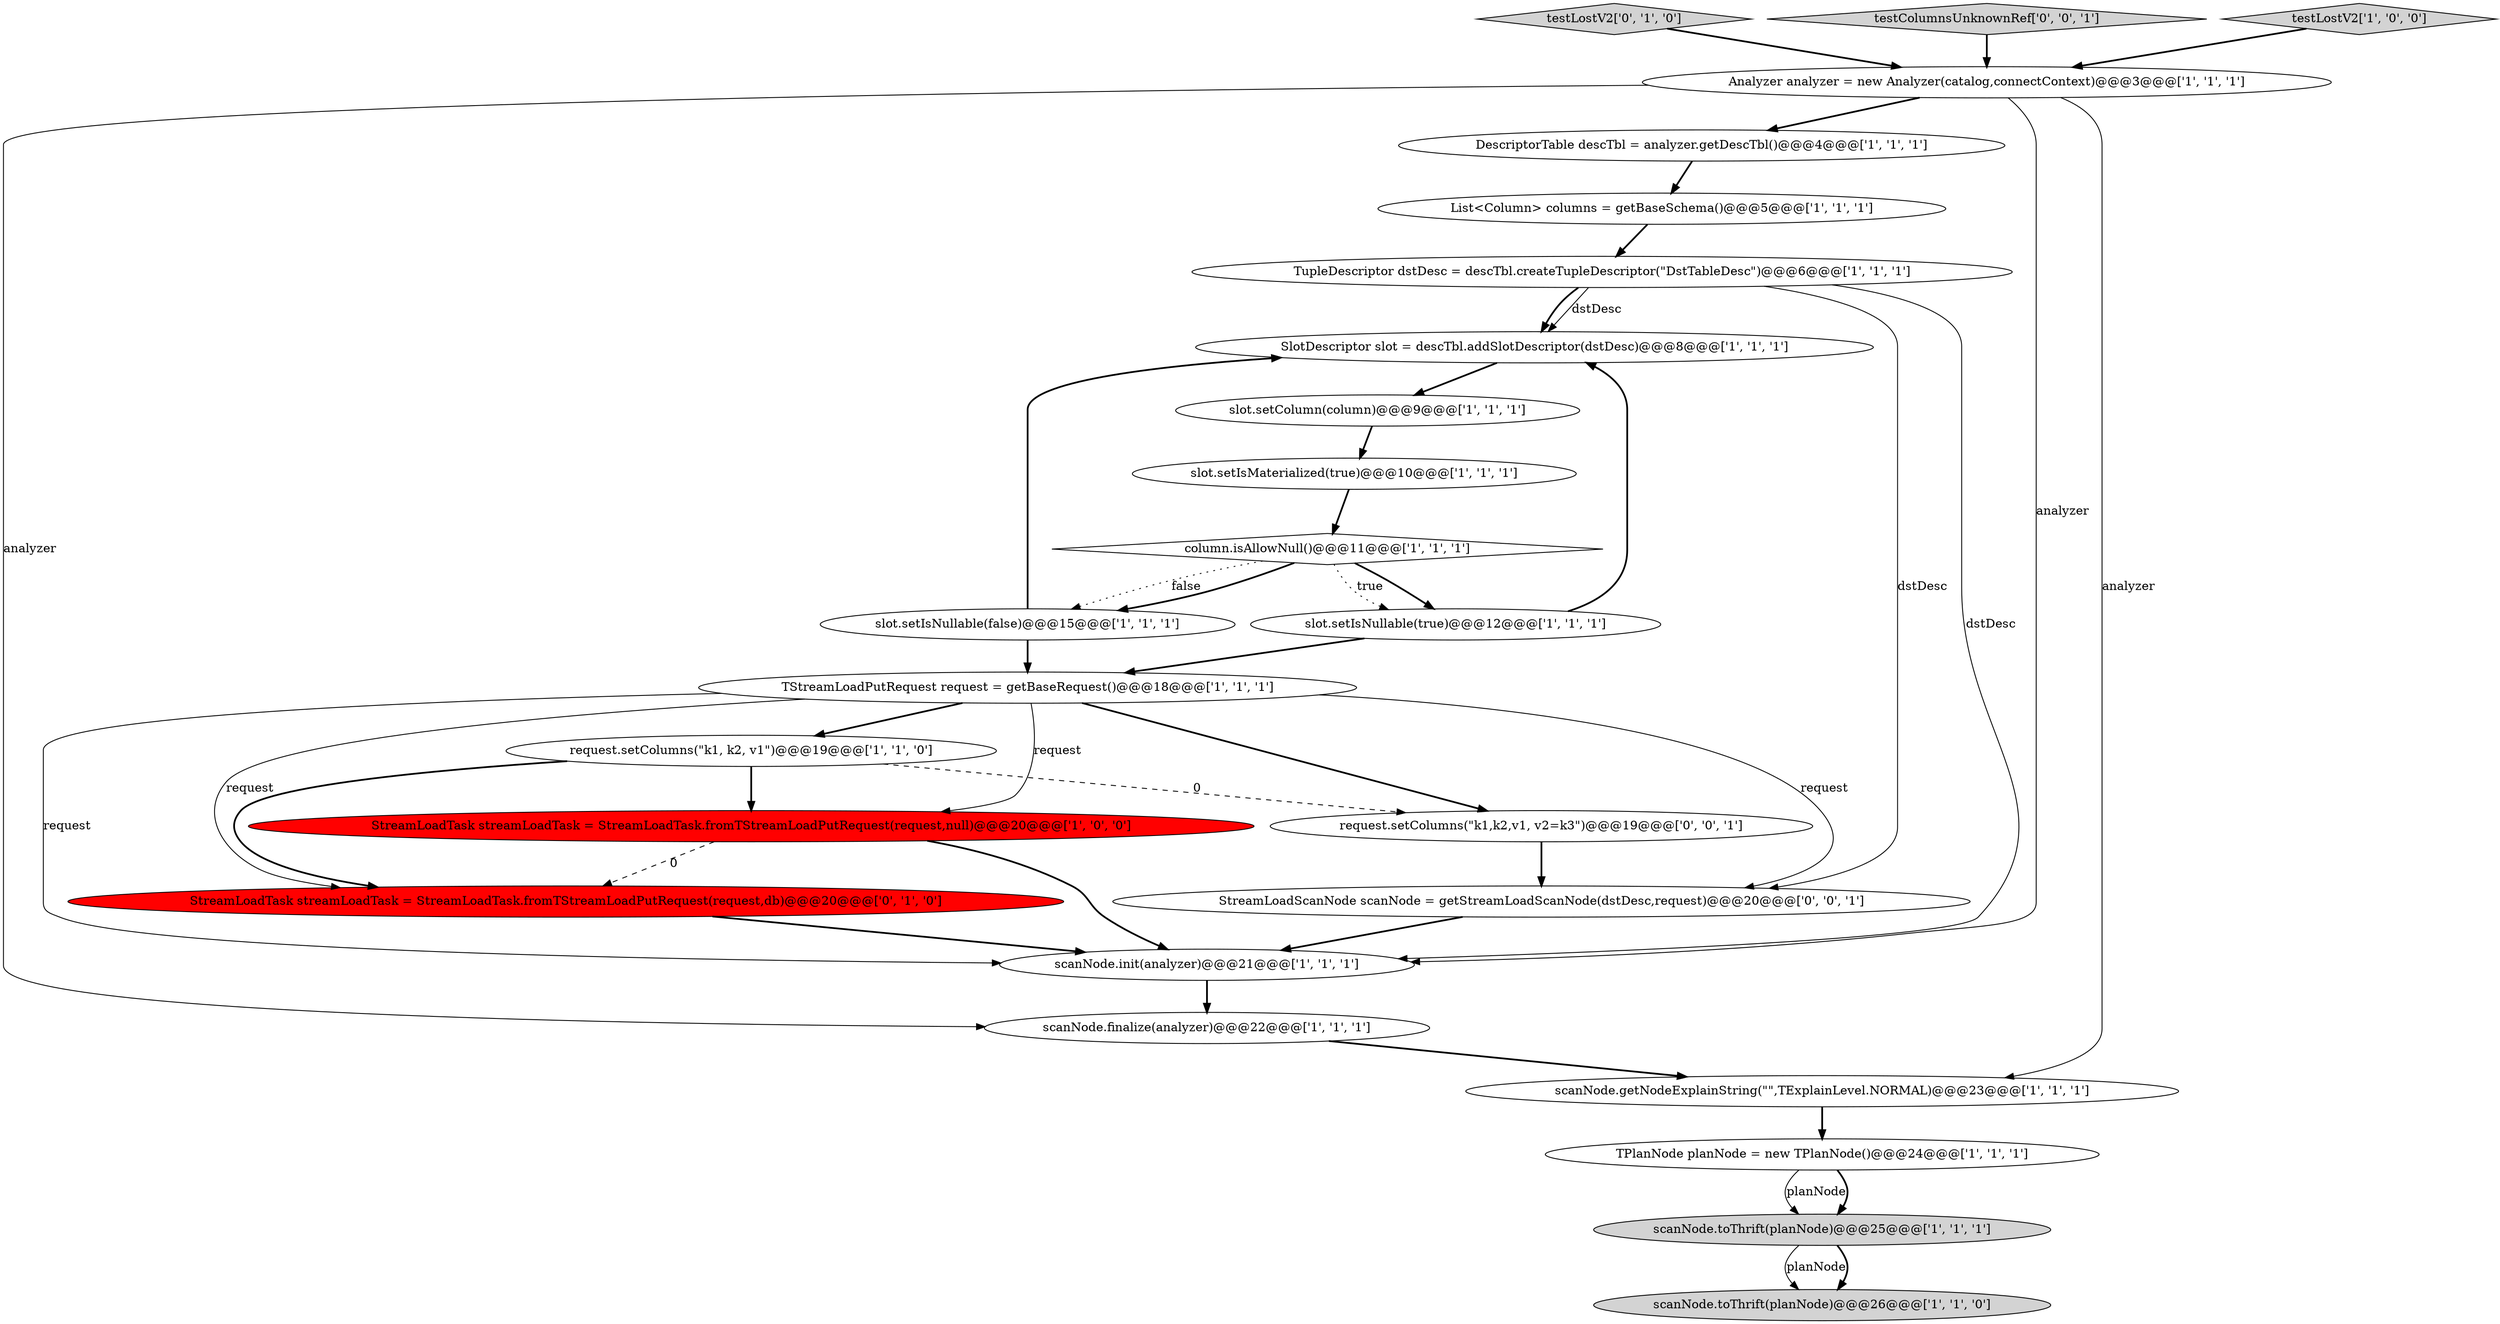 digraph {
0 [style = filled, label = "SlotDescriptor slot = descTbl.addSlotDescriptor(dstDesc)@@@8@@@['1', '1', '1']", fillcolor = white, shape = ellipse image = "AAA0AAABBB1BBB"];
12 [style = filled, label = "slot.setIsNullable(false)@@@15@@@['1', '1', '1']", fillcolor = white, shape = ellipse image = "AAA0AAABBB1BBB"];
16 [style = filled, label = "slot.setIsNullable(true)@@@12@@@['1', '1', '1']", fillcolor = white, shape = ellipse image = "AAA0AAABBB1BBB"];
7 [style = filled, label = "TPlanNode planNode = new TPlanNode()@@@24@@@['1', '1', '1']", fillcolor = white, shape = ellipse image = "AAA0AAABBB1BBB"];
10 [style = filled, label = "TStreamLoadPutRequest request = getBaseRequest()@@@18@@@['1', '1', '1']", fillcolor = white, shape = ellipse image = "AAA0AAABBB1BBB"];
20 [style = filled, label = "StreamLoadTask streamLoadTask = StreamLoadTask.fromTStreamLoadPutRequest(request,db)@@@20@@@['0', '1', '0']", fillcolor = red, shape = ellipse image = "AAA1AAABBB2BBB"];
22 [style = filled, label = "request.setColumns(\"k1,k2,v1, v2=k3\")@@@19@@@['0', '0', '1']", fillcolor = white, shape = ellipse image = "AAA0AAABBB3BBB"];
6 [style = filled, label = "scanNode.init(analyzer)@@@21@@@['1', '1', '1']", fillcolor = white, shape = ellipse image = "AAA0AAABBB1BBB"];
5 [style = filled, label = "TupleDescriptor dstDesc = descTbl.createTupleDescriptor(\"DstTableDesc\")@@@6@@@['1', '1', '1']", fillcolor = white, shape = ellipse image = "AAA0AAABBB1BBB"];
15 [style = filled, label = "DescriptorTable descTbl = analyzer.getDescTbl()@@@4@@@['1', '1', '1']", fillcolor = white, shape = ellipse image = "AAA0AAABBB1BBB"];
1 [style = filled, label = "column.isAllowNull()@@@11@@@['1', '1', '1']", fillcolor = white, shape = diamond image = "AAA0AAABBB1BBB"];
3 [style = filled, label = "scanNode.finalize(analyzer)@@@22@@@['1', '1', '1']", fillcolor = white, shape = ellipse image = "AAA0AAABBB1BBB"];
21 [style = filled, label = "testLostV2['0', '1', '0']", fillcolor = lightgray, shape = diamond image = "AAA0AAABBB2BBB"];
13 [style = filled, label = "List<Column> columns = getBaseSchema()@@@5@@@['1', '1', '1']", fillcolor = white, shape = ellipse image = "AAA0AAABBB1BBB"];
8 [style = filled, label = "slot.setIsMaterialized(true)@@@10@@@['1', '1', '1']", fillcolor = white, shape = ellipse image = "AAA0AAABBB1BBB"];
2 [style = filled, label = "request.setColumns(\"k1, k2, v1\")@@@19@@@['1', '1', '0']", fillcolor = white, shape = ellipse image = "AAA0AAABBB1BBB"];
19 [style = filled, label = "scanNode.toThrift(planNode)@@@25@@@['1', '1', '1']", fillcolor = lightgray, shape = ellipse image = "AAA0AAABBB1BBB"];
17 [style = filled, label = "Analyzer analyzer = new Analyzer(catalog,connectContext)@@@3@@@['1', '1', '1']", fillcolor = white, shape = ellipse image = "AAA0AAABBB1BBB"];
11 [style = filled, label = "scanNode.toThrift(planNode)@@@26@@@['1', '1', '0']", fillcolor = lightgray, shape = ellipse image = "AAA0AAABBB1BBB"];
24 [style = filled, label = "StreamLoadScanNode scanNode = getStreamLoadScanNode(dstDesc,request)@@@20@@@['0', '0', '1']", fillcolor = white, shape = ellipse image = "AAA0AAABBB3BBB"];
23 [style = filled, label = "testColumnsUnknownRef['0', '0', '1']", fillcolor = lightgray, shape = diamond image = "AAA0AAABBB3BBB"];
9 [style = filled, label = "testLostV2['1', '0', '0']", fillcolor = lightgray, shape = diamond image = "AAA0AAABBB1BBB"];
4 [style = filled, label = "scanNode.getNodeExplainString(\"\",TExplainLevel.NORMAL)@@@23@@@['1', '1', '1']", fillcolor = white, shape = ellipse image = "AAA0AAABBB1BBB"];
14 [style = filled, label = "StreamLoadTask streamLoadTask = StreamLoadTask.fromTStreamLoadPutRequest(request,null)@@@20@@@['1', '0', '0']", fillcolor = red, shape = ellipse image = "AAA1AAABBB1BBB"];
18 [style = filled, label = "slot.setColumn(column)@@@9@@@['1', '1', '1']", fillcolor = white, shape = ellipse image = "AAA0AAABBB1BBB"];
10->22 [style = bold, label=""];
6->3 [style = bold, label=""];
7->19 [style = solid, label="planNode"];
19->11 [style = solid, label="planNode"];
16->0 [style = bold, label=""];
15->13 [style = bold, label=""];
2->20 [style = bold, label=""];
5->6 [style = solid, label="dstDesc"];
17->6 [style = solid, label="analyzer"];
16->10 [style = bold, label=""];
17->4 [style = solid, label="analyzer"];
14->20 [style = dashed, label="0"];
9->17 [style = bold, label=""];
19->11 [style = bold, label=""];
20->6 [style = bold, label=""];
12->0 [style = bold, label=""];
3->4 [style = bold, label=""];
4->7 [style = bold, label=""];
5->0 [style = solid, label="dstDesc"];
8->1 [style = bold, label=""];
5->24 [style = solid, label="dstDesc"];
12->10 [style = bold, label=""];
1->12 [style = dotted, label="false"];
5->0 [style = bold, label=""];
1->16 [style = bold, label=""];
2->14 [style = bold, label=""];
10->14 [style = solid, label="request"];
17->15 [style = bold, label=""];
1->12 [style = bold, label=""];
13->5 [style = bold, label=""];
10->20 [style = solid, label="request"];
0->18 [style = bold, label=""];
23->17 [style = bold, label=""];
10->2 [style = bold, label=""];
10->6 [style = solid, label="request"];
18->8 [style = bold, label=""];
10->24 [style = solid, label="request"];
1->16 [style = dotted, label="true"];
22->24 [style = bold, label=""];
24->6 [style = bold, label=""];
2->22 [style = dashed, label="0"];
7->19 [style = bold, label=""];
21->17 [style = bold, label=""];
14->6 [style = bold, label=""];
17->3 [style = solid, label="analyzer"];
}

